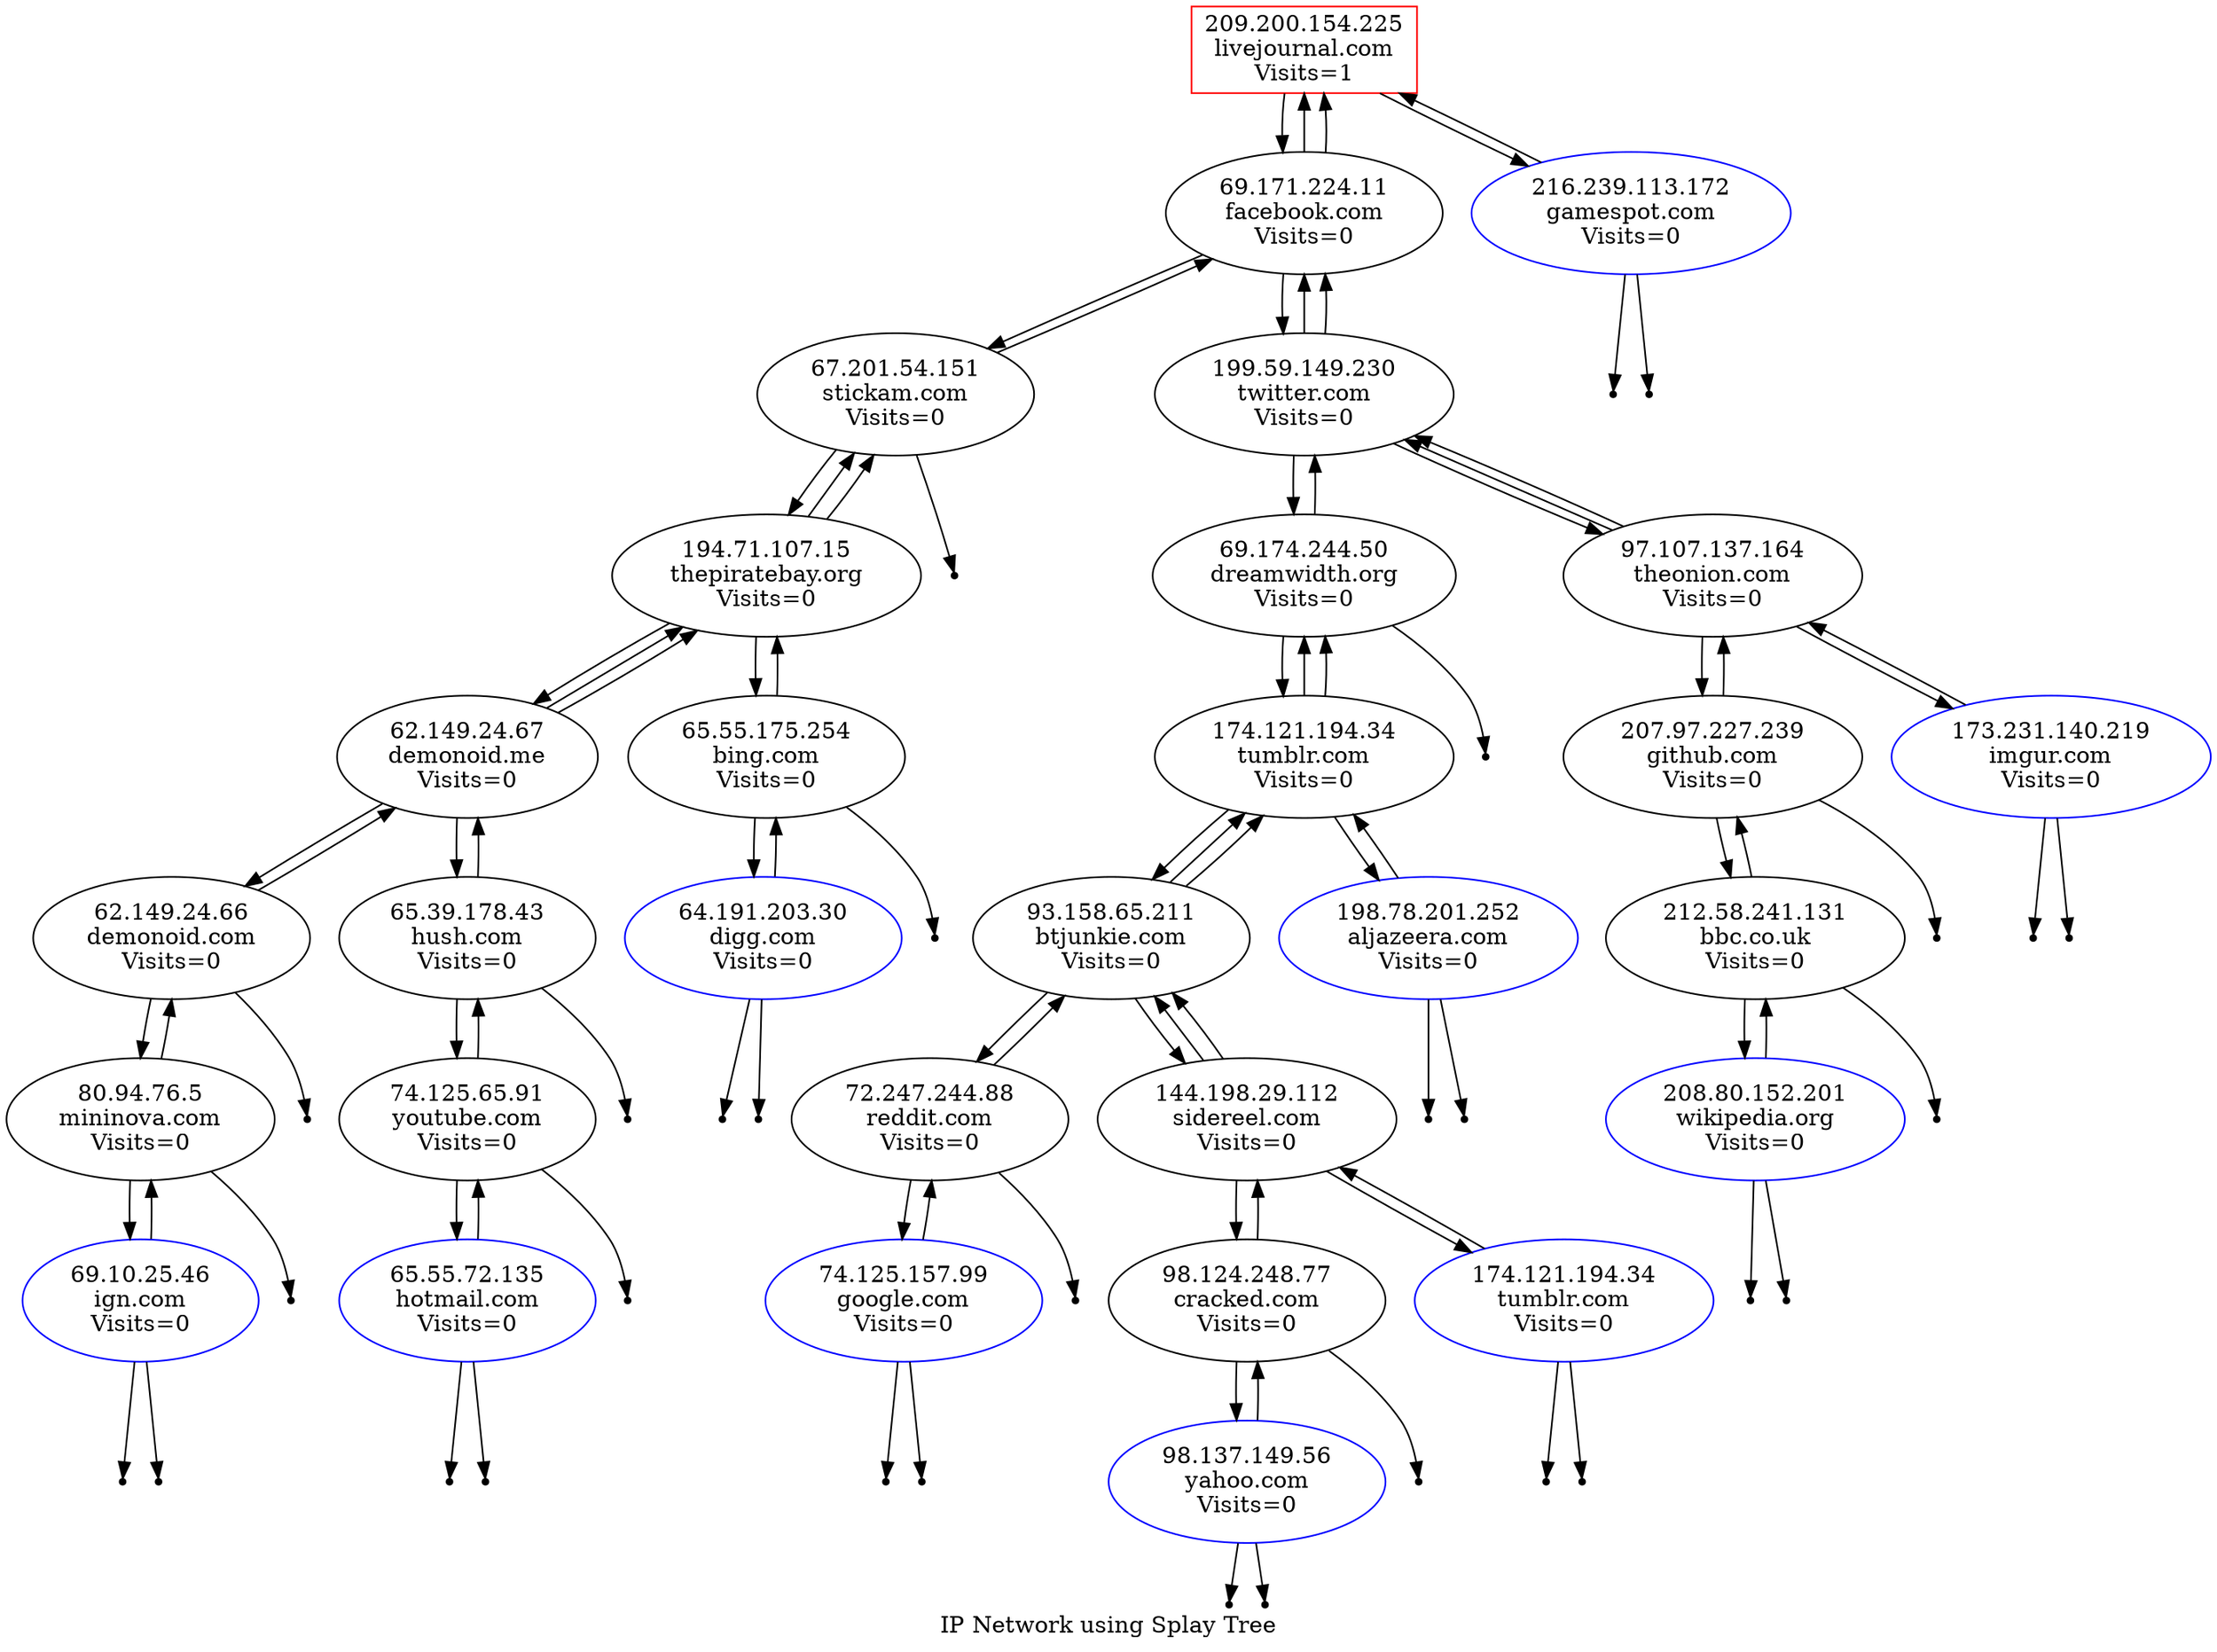 digraph splayTree
{
label = "IP Network using Splay Tree"
28 [label="209.200.154.225\nlivejournal.com\nVisits=1", shape = box, color = "#ff0000"];
25 [label="69.171.224.11\nfacebook.com\nVisits=0"];
30 [label="67.201.54.151\nstickam.com\nVisits=0"];
20 [label="194.71.107.15\nthepiratebay.org\nVisits=0"];
24 [label="62.149.24.67\ndemonoid.me\nVisits=0"];
23 [label="62.149.24.66\ndemonoid.com\nVisits=0"];
21 [label="80.94.76.5\nmininova.com\nVisits=0"];
16 [label="69.10.25.46\nign.com\nVisits=0"];
14 [label="65.39.178.43\nhush.com\nVisits=0"];
8 [label="74.125.65.91\nyoutube.com\nVisits=0"];
10 [label="65.55.72.135\nhotmail.com\nVisits=0"];
11 [label="65.55.175.254\nbing.com\nVisits=0"];
12 [label="64.191.203.30\ndigg.com\nVisits=0"];
26 [label="199.59.149.230\ntwitter.com\nVisits=0"];
29 [label="69.174.244.50\ndreamwidth.org\nVisits=0"];
27 [label="174.121.194.34\ntumblr.com\nVisits=0"];
22 [label="93.158.65.211\nbtjunkie.com\nVisits=0"];
5 [label="72.247.244.88\nreddit.com\nVisits=0"];
7 [label="74.125.157.99\ngoogle.com\nVisits=0"];
18 [label="144.198.29.112\nsidereel.com\nVisits=0"];
17 [label="98.124.248.77\ncracked.com\nVisits=0"];
9 [label="98.137.149.56\nyahoo.com\nVisits=0"];
1 [label="174.121.194.34\ntumblr.com\nVisits=0"];
4 [label="198.78.201.252\naljazeera.com\nVisits=0"];
13 [label="97.107.137.164\ntheonion.com\nVisits=0"];
19 [label="207.97.227.239\ngithub.com\nVisits=0"];
3 [label="212.58.241.131\nbbc.co.uk\nVisits=0"];
2 [label="208.80.152.201\nwikipedia.org\nVisits=0"];
6 [label="173.231.140.219\nimgur.com\nVisits=0"];
15 [label="216.239.113.172\ngamespot.com\nVisits=0"];
28 -> 25 ;
28 -> 15;
25 -> 30;
25 -> 28;
25 -> 26;
25 -> 28;
15[color = "blue"];15->28;NULL1 [shape=point];
 15 -> NULL1;
NULL2 [shape=point];
 15 -> NULL2;
30 -> 20;
30 -> 25;
NULL3 [shape=point];
 30 -> NULL3;
26 -> 29;
26 -> 25;
26 -> 13;
26 -> 25;
20 -> 24;
20 -> 30;
20 -> 11;
20 -> 30;
NULL4 [shape=point];
 29 -> NULL4;
29 -> 27;
29 -> 26;
13 -> 19;
13 -> 26;
13 -> 6;
13 -> 26;
24 -> 23;
24 -> 20;
24 -> 14;
24 -> 20;
11 -> 12;
11 -> 20;
NULL5 [shape=point];
 11 -> NULL5;
27 -> 22;
27 -> 29;
27 -> 4;
27 -> 29;
NULL6 [shape=point];
 19 -> NULL6;
19 -> 3;
19 -> 13;
6[color = "blue"];6->13;NULL7 [shape=point];
 6 -> NULL7;
NULL8 [shape=point];
 6 -> NULL8;
23 -> 21;
23 -> 24;
NULL9 [shape=point];
 23 -> NULL9;
NULL10 [shape=point];
 14 -> NULL10;
14 -> 8;
14 -> 24;
12[color = "blue"];12->11;NULL11 [shape=point];
 12 -> NULL11;
NULL12 [shape=point];
 12 -> NULL12;
22 -> 5;
22 -> 27;
22 -> 18;
22 -> 27;
4[color = "blue"];4->27;NULL13 [shape=point];
 4 -> NULL13;
NULL14 [shape=point];
 4 -> NULL14;
3 -> 2;
3 -> 19;
NULL15 [shape=point];
 3 -> NULL15;
NULL16 [shape=point];
 21 -> NULL16;
21 -> 16;
21 -> 23;
8 -> 10;
8 -> 14;
NULL17 [shape=point];
 8 -> NULL17;
NULL18 [shape=point];
 5 -> NULL18;
5 -> 7;
5 -> 22;
18 -> 17;
18 -> 22;
18 -> 1;
18 -> 22;
2[color = "blue"];2->3;NULL19 [shape=point];
 2 -> NULL19;
NULL20 [shape=point];
 2 -> NULL20;
16[color = "blue"];16->21;NULL21 [shape=point];
 16 -> NULL21;
NULL22 [shape=point];
 16 -> NULL22;
10[color = "blue"];10->8;NULL23 [shape=point];
 10 -> NULL23;
NULL24 [shape=point];
 10 -> NULL24;
7[color = "blue"];7->5;NULL25 [shape=point];
 7 -> NULL25;
NULL26 [shape=point];
 7 -> NULL26;
NULL27 [shape=point];
 17 -> NULL27;
17 -> 9;
17 -> 18;
1[color = "blue"];1->18;NULL28 [shape=point];
 1 -> NULL28;
NULL29 [shape=point];
 1 -> NULL29;
9[color = "blue"];9->17;NULL30 [shape=point];
 9 -> NULL30;
NULL31 [shape=point];
 9 -> NULL31;

}